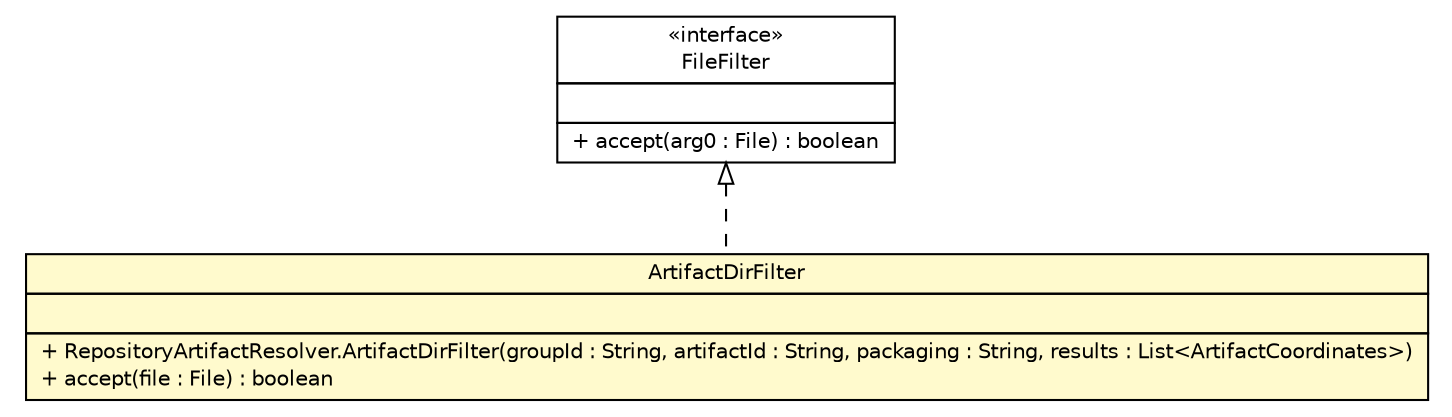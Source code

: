 #!/usr/local/bin/dot
#
# Class diagram 
# Generated by UMLGraph version R5_6 (http://www.umlgraph.org/)
#

digraph G {
	edge [fontname="Helvetica",fontsize=10,labelfontname="Helvetica",labelfontsize=10];
	node [fontname="Helvetica",fontsize=10,shape=plaintext];
	nodesep=0.25;
	ranksep=0.5;
	// sorcer.resolver.RepositoryArtifactResolver.ArtifactDirFilter
	c269783 [label=<<table title="sorcer.resolver.RepositoryArtifactResolver.ArtifactDirFilter" border="0" cellborder="1" cellspacing="0" cellpadding="2" port="p" bgcolor="lemonChiffon" href="./RepositoryArtifactResolver.ArtifactDirFilter.html">
		<tr><td><table border="0" cellspacing="0" cellpadding="1">
<tr><td align="center" balign="center"> ArtifactDirFilter </td></tr>
		</table></td></tr>
		<tr><td><table border="0" cellspacing="0" cellpadding="1">
<tr><td align="left" balign="left">  </td></tr>
		</table></td></tr>
		<tr><td><table border="0" cellspacing="0" cellpadding="1">
<tr><td align="left" balign="left"> + RepositoryArtifactResolver.ArtifactDirFilter(groupId : String, artifactId : String, packaging : String, results : List&lt;ArtifactCoordinates&gt;) </td></tr>
<tr><td align="left" balign="left"> + accept(file : File) : boolean </td></tr>
		</table></td></tr>
		</table>>, URL="./RepositoryArtifactResolver.ArtifactDirFilter.html", fontname="Helvetica", fontcolor="black", fontsize=10.0];
	//sorcer.resolver.RepositoryArtifactResolver.ArtifactDirFilter implements java.io.FileFilter
	c270106:p -> c269783:p [dir=back,arrowtail=empty,style=dashed];
	// java.io.FileFilter
	c270106 [label=<<table title="java.io.FileFilter" border="0" cellborder="1" cellspacing="0" cellpadding="2" port="p" href="http://docs.oracle.com/javase/7/docs/api/java/io/FileFilter.html">
		<tr><td><table border="0" cellspacing="0" cellpadding="1">
<tr><td align="center" balign="center"> &#171;interface&#187; </td></tr>
<tr><td align="center" balign="center"> FileFilter </td></tr>
		</table></td></tr>
		<tr><td><table border="0" cellspacing="0" cellpadding="1">
<tr><td align="left" balign="left">  </td></tr>
		</table></td></tr>
		<tr><td><table border="0" cellspacing="0" cellpadding="1">
<tr><td align="left" balign="left"> + accept(arg0 : File) : boolean </td></tr>
		</table></td></tr>
		</table>>, URL="http://docs.oracle.com/javase/7/docs/api/java/io/FileFilter.html", fontname="Helvetica", fontcolor="black", fontsize=10.0];
}

